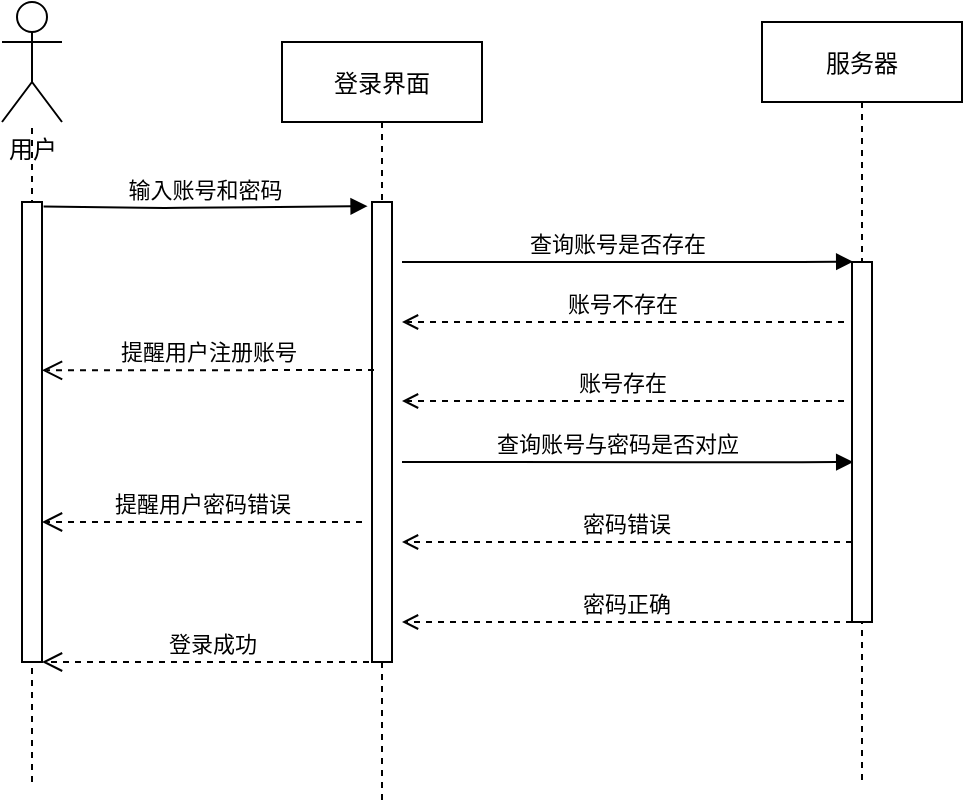 <mxfile version="14.6.1" type="github">
  <diagram id="kgpKYQtTHZ0yAKxKKP6v" name="Page-1">
    <mxGraphModel dx="1038" dy="548" grid="1" gridSize="10" guides="1" tooltips="1" connect="1" arrows="1" fold="1" page="1" pageScale="1" pageWidth="850" pageHeight="1100" math="0" shadow="0">
      <root>
        <mxCell id="0" />
        <mxCell id="1" parent="0" />
        <mxCell id="3nuBFxr9cyL0pnOWT2aG-1" value="登录界面" style="shape=umlLifeline;perimeter=lifelinePerimeter;container=1;collapsible=0;recursiveResize=0;rounded=0;shadow=0;strokeWidth=1;" parent="1" vertex="1">
          <mxGeometry x="310" y="90" width="100" height="380" as="geometry" />
        </mxCell>
        <mxCell id="3nuBFxr9cyL0pnOWT2aG-2" value="" style="points=[];perimeter=orthogonalPerimeter;rounded=0;shadow=0;strokeWidth=1;" parent="3nuBFxr9cyL0pnOWT2aG-1" vertex="1">
          <mxGeometry x="45" y="80" width="10" height="230" as="geometry" />
        </mxCell>
        <mxCell id="3nuBFxr9cyL0pnOWT2aG-5" value="服务器" style="shape=umlLifeline;perimeter=lifelinePerimeter;container=1;collapsible=0;recursiveResize=0;rounded=0;shadow=0;strokeWidth=1;" parent="1" vertex="1">
          <mxGeometry x="550" y="80" width="100" height="380" as="geometry" />
        </mxCell>
        <mxCell id="3nuBFxr9cyL0pnOWT2aG-6" value="" style="points=[];perimeter=orthogonalPerimeter;rounded=0;shadow=0;strokeWidth=1;" parent="3nuBFxr9cyL0pnOWT2aG-5" vertex="1">
          <mxGeometry x="45" y="120" width="10" height="180" as="geometry" />
        </mxCell>
        <mxCell id="3nuBFxr9cyL0pnOWT2aG-8" value="查询账号是否存在" style="verticalAlign=bottom;endArrow=block;shadow=0;strokeWidth=1;entryX=0.06;entryY=-0.001;entryDx=0;entryDy=0;entryPerimeter=0;" parent="1" target="3nuBFxr9cyL0pnOWT2aG-6" edge="1">
          <mxGeometry x="-0.042" relative="1" as="geometry">
            <mxPoint x="370" y="200" as="sourcePoint" />
            <mxPoint x="590" y="200" as="targetPoint" />
            <Array as="points">
              <mxPoint x="520" y="200" />
              <mxPoint x="560" y="200" />
            </Array>
            <mxPoint as="offset" />
          </mxGeometry>
        </mxCell>
        <mxCell id="3nuBFxr9cyL0pnOWT2aG-9" value="账号不存在" style="verticalAlign=bottom;endArrow=open;shadow=0;strokeWidth=1;dashed=1;endFill=0;" parent="1" edge="1">
          <mxGeometry relative="1" as="geometry">
            <mxPoint x="591" y="230" as="sourcePoint" />
            <mxPoint x="370" y="230" as="targetPoint" />
            <Array as="points">
              <mxPoint x="410" y="230" />
            </Array>
          </mxGeometry>
        </mxCell>
        <mxCell id="MIlPVXCut4XVx4ZSFMQC-1" value="用户" style="shape=umlActor;verticalLabelPosition=bottom;verticalAlign=top;html=1;outlineConnect=0;fontStyle=0;fontFamily=Helvetica;" vertex="1" parent="1">
          <mxGeometry x="170" y="70" width="30" height="60" as="geometry" />
        </mxCell>
        <mxCell id="MIlPVXCut4XVx4ZSFMQC-7" value="" style="endArrow=none;dashed=1;html=1;fontFamily=Helvetica;" edge="1" parent="1" target="MIlPVXCut4XVx4ZSFMQC-1">
          <mxGeometry width="50" height="50" relative="1" as="geometry">
            <mxPoint x="185" y="460" as="sourcePoint" />
            <mxPoint x="184.5" y="160" as="targetPoint" />
          </mxGeometry>
        </mxCell>
        <mxCell id="MIlPVXCut4XVx4ZSFMQC-8" value="" style="html=1;points=[];perimeter=orthogonalPerimeter;fontFamily=Helvetica;" vertex="1" parent="1">
          <mxGeometry x="180" y="170" width="10" height="230" as="geometry" />
        </mxCell>
        <mxCell id="MIlPVXCut4XVx4ZSFMQC-9" value="输入账号和密码" style="verticalAlign=bottom;endArrow=block;shadow=0;strokeWidth=1;exitX=1.08;exitY=0.01;exitDx=0;exitDy=0;exitPerimeter=0;entryX=-0.22;entryY=0.009;entryDx=0;entryDy=0;entryPerimeter=0;" edge="1" parent="1" source="MIlPVXCut4XVx4ZSFMQC-8" target="3nuBFxr9cyL0pnOWT2aG-2">
          <mxGeometry relative="1" as="geometry">
            <mxPoint x="220" y="200.0" as="sourcePoint" />
            <mxPoint x="340" y="200" as="targetPoint" />
            <Array as="points">
              <mxPoint x="250" y="173" />
            </Array>
          </mxGeometry>
        </mxCell>
        <mxCell id="MIlPVXCut4XVx4ZSFMQC-10" value="密码错误" style="verticalAlign=bottom;endArrow=open;shadow=0;strokeWidth=1;dashed=1;endFill=0;" edge="1" parent="1">
          <mxGeometry relative="1" as="geometry">
            <mxPoint x="595" y="340" as="sourcePoint" />
            <mxPoint x="370" y="340" as="targetPoint" />
          </mxGeometry>
        </mxCell>
        <mxCell id="MIlPVXCut4XVx4ZSFMQC-11" value="提醒用户注册账号" style="html=1;verticalAlign=bottom;endArrow=open;dashed=1;endSize=8;fontFamily=Helvetica;entryX=1;entryY=0.366;entryDx=0;entryDy=0;entryPerimeter=0;" edge="1" parent="1" target="MIlPVXCut4XVx4ZSFMQC-8">
          <mxGeometry relative="1" as="geometry">
            <mxPoint x="356" y="254" as="sourcePoint" />
            <mxPoint x="200" y="250" as="targetPoint" />
          </mxGeometry>
        </mxCell>
        <mxCell id="MIlPVXCut4XVx4ZSFMQC-12" value="提醒用户密码错误" style="html=1;verticalAlign=bottom;endArrow=open;dashed=1;endSize=8;fontFamily=Helvetica;" edge="1" parent="1">
          <mxGeometry relative="1" as="geometry">
            <mxPoint x="350" y="330" as="sourcePoint" />
            <mxPoint x="190" y="330" as="targetPoint" />
            <Array as="points">
              <mxPoint x="268" y="330" />
            </Array>
          </mxGeometry>
        </mxCell>
        <mxCell id="MIlPVXCut4XVx4ZSFMQC-13" value="密码正确" style="verticalAlign=bottom;endArrow=open;shadow=0;strokeWidth=1;dashed=1;endFill=0;" edge="1" parent="1">
          <mxGeometry relative="1" as="geometry">
            <mxPoint x="595" y="380" as="sourcePoint" />
            <mxPoint x="370" y="380" as="targetPoint" />
          </mxGeometry>
        </mxCell>
        <mxCell id="MIlPVXCut4XVx4ZSFMQC-16" value="登录成功" style="html=1;verticalAlign=bottom;endArrow=open;dashed=1;endSize=8;fontFamily=Helvetica;" edge="1" parent="1" source="3nuBFxr9cyL0pnOWT2aG-1">
          <mxGeometry relative="1" as="geometry">
            <mxPoint x="340" y="400" as="sourcePoint" />
            <mxPoint x="190" y="400" as="targetPoint" />
          </mxGeometry>
        </mxCell>
        <mxCell id="MIlPVXCut4XVx4ZSFMQC-17" value="账号存在" style="verticalAlign=bottom;endArrow=open;shadow=0;strokeWidth=1;dashed=1;endFill=0;" edge="1" parent="1">
          <mxGeometry relative="1" as="geometry">
            <mxPoint x="591" y="269.5" as="sourcePoint" />
            <mxPoint x="370" y="269.5" as="targetPoint" />
            <Array as="points">
              <mxPoint x="410" y="269.5" />
            </Array>
          </mxGeometry>
        </mxCell>
        <mxCell id="MIlPVXCut4XVx4ZSFMQC-18" value="查询账号与密码是否对应" style="verticalAlign=bottom;endArrow=block;shadow=0;strokeWidth=1;entryX=0.06;entryY=-0.001;entryDx=0;entryDy=0;entryPerimeter=0;" edge="1" parent="1">
          <mxGeometry x="-0.042" relative="1" as="geometry">
            <mxPoint x="370" y="300" as="sourcePoint" />
            <mxPoint x="595.6" y="300" as="targetPoint" />
            <Array as="points">
              <mxPoint x="520" y="300.14" />
              <mxPoint x="560" y="300.14" />
            </Array>
            <mxPoint as="offset" />
          </mxGeometry>
        </mxCell>
      </root>
    </mxGraphModel>
  </diagram>
</mxfile>

